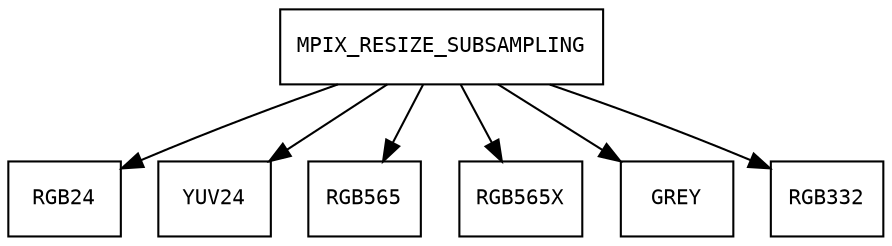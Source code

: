 digraph mpix_op_convert_list {
    node [fontname=monospace, fontsize=10, shape=record];

    RGB24 [ label="RGB24" URL="@ref MPIX_FMT_RGB24"];
    MPIX_RESIZE_SUBSAMPLING [ label="MPIX_RESIZE_SUBSAMPLING" URL="@ref MPIX_RESIZE_MPIX_RESIZE_SUBSAMPLING"];
    MPIX_RESIZE_SUBSAMPLING -> RGB24 [label="", fontname=monospace, fontsize=9];

    YUV24 [ label="YUV24" URL="@ref MPIX_FMT_YUV24"];
    MPIX_RESIZE_SUBSAMPLING [ label="MPIX_RESIZE_SUBSAMPLING" URL="@ref MPIX_RESIZE_MPIX_RESIZE_SUBSAMPLING"];
    MPIX_RESIZE_SUBSAMPLING -> YUV24 [label="", fontname=monospace, fontsize=9];

    RGB565 [ label="RGB565" URL="@ref MPIX_FMT_RGB565"];
    MPIX_RESIZE_SUBSAMPLING [ label="MPIX_RESIZE_SUBSAMPLING" URL="@ref MPIX_RESIZE_MPIX_RESIZE_SUBSAMPLING"];
    MPIX_RESIZE_SUBSAMPLING -> RGB565 [label="", fontname=monospace, fontsize=9];

    RGB565X [ label="RGB565X" URL="@ref MPIX_FMT_RGB565X"];
    MPIX_RESIZE_SUBSAMPLING [ label="MPIX_RESIZE_SUBSAMPLING" URL="@ref MPIX_RESIZE_MPIX_RESIZE_SUBSAMPLING"];
    MPIX_RESIZE_SUBSAMPLING -> RGB565X [label="", fontname=monospace, fontsize=9];

    GREY [ label="GREY" URL="@ref MPIX_FMT_GREY"];
    MPIX_RESIZE_SUBSAMPLING [ label="MPIX_RESIZE_SUBSAMPLING" URL="@ref MPIX_RESIZE_MPIX_RESIZE_SUBSAMPLING"];
    MPIX_RESIZE_SUBSAMPLING -> GREY [label="", fontname=monospace, fontsize=9];

    RGB332 [ label="RGB332" URL="@ref MPIX_FMT_RGB332"];
    MPIX_RESIZE_SUBSAMPLING [ label="MPIX_RESIZE_SUBSAMPLING" URL="@ref MPIX_RESIZE_MPIX_RESIZE_SUBSAMPLING"];
    MPIX_RESIZE_SUBSAMPLING -> RGB332 [label="", fontname=monospace, fontsize=9];
}
